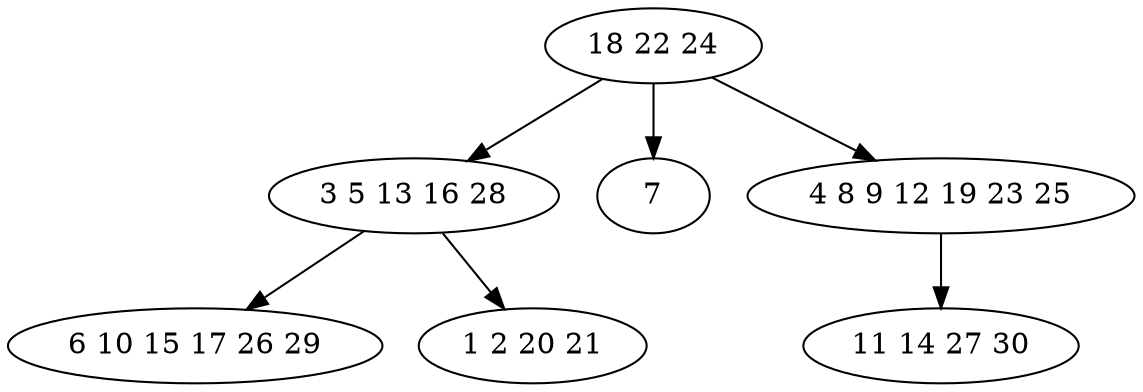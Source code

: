 digraph true_tree {
	"0" -> "1"
	"0" -> "2"
	"0" -> "3"
	"1" -> "4"
	"3" -> "5"
	"1" -> "6"
	"0" [label="18 22 24"];
	"1" [label="3 5 13 16 28"];
	"2" [label="7"];
	"3" [label="4 8 9 12 19 23 25"];
	"4" [label="6 10 15 17 26 29"];
	"5" [label="11 14 27 30"];
	"6" [label="1 2 20 21"];
}
